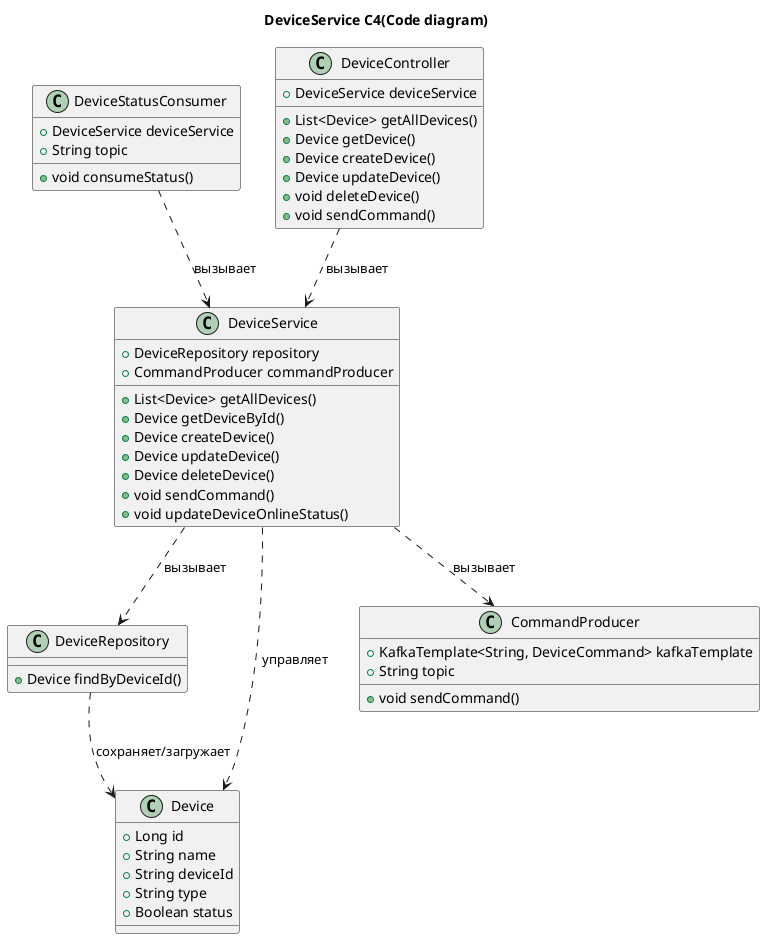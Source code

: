 @startuml code

title DeviceService C4(Code diagram)

top to bottom direction

class DeviceRepository {
    +Device findByDeviceId()
}

class Device {
    +Long id
    +String name
    +String deviceId
    +String type
    +Boolean status
}

class CommandProducer {
    +KafkaTemplate<String, DeviceCommand> kafkaTemplate
    +String topic
    +void sendCommand()
}

class DeviceStatusConsumer {
    +DeviceService deviceService
    +String topic
    +void consumeStatus()
}


class DeviceService {
    +DeviceRepository repository
    +CommandProducer commandProducer
    +List<Device> getAllDevices()
    +Device getDeviceById()
    +Device createDevice()
    +Device updateDevice()
    +Device deleteDevice()
    +void sendCommand()
    +void updateDeviceOnlineStatus()
}

class DeviceController {
    +DeviceService deviceService
    +List<Device> getAllDevices()
    +Device getDevice()
    +Device createDevice()
    +Device updateDevice()
    +void deleteDevice()
    +void sendCommand()

}

DeviceController ..> DeviceService : вызывает
DeviceService ..> DeviceRepository : вызывает
DeviceService ..> CommandProducer : вызывает
DeviceStatusConsumer ..> DeviceService : вызывает
DeviceService ..> Device : управляет
DeviceRepository ..> Device : сохраняет/загружает

@enduml